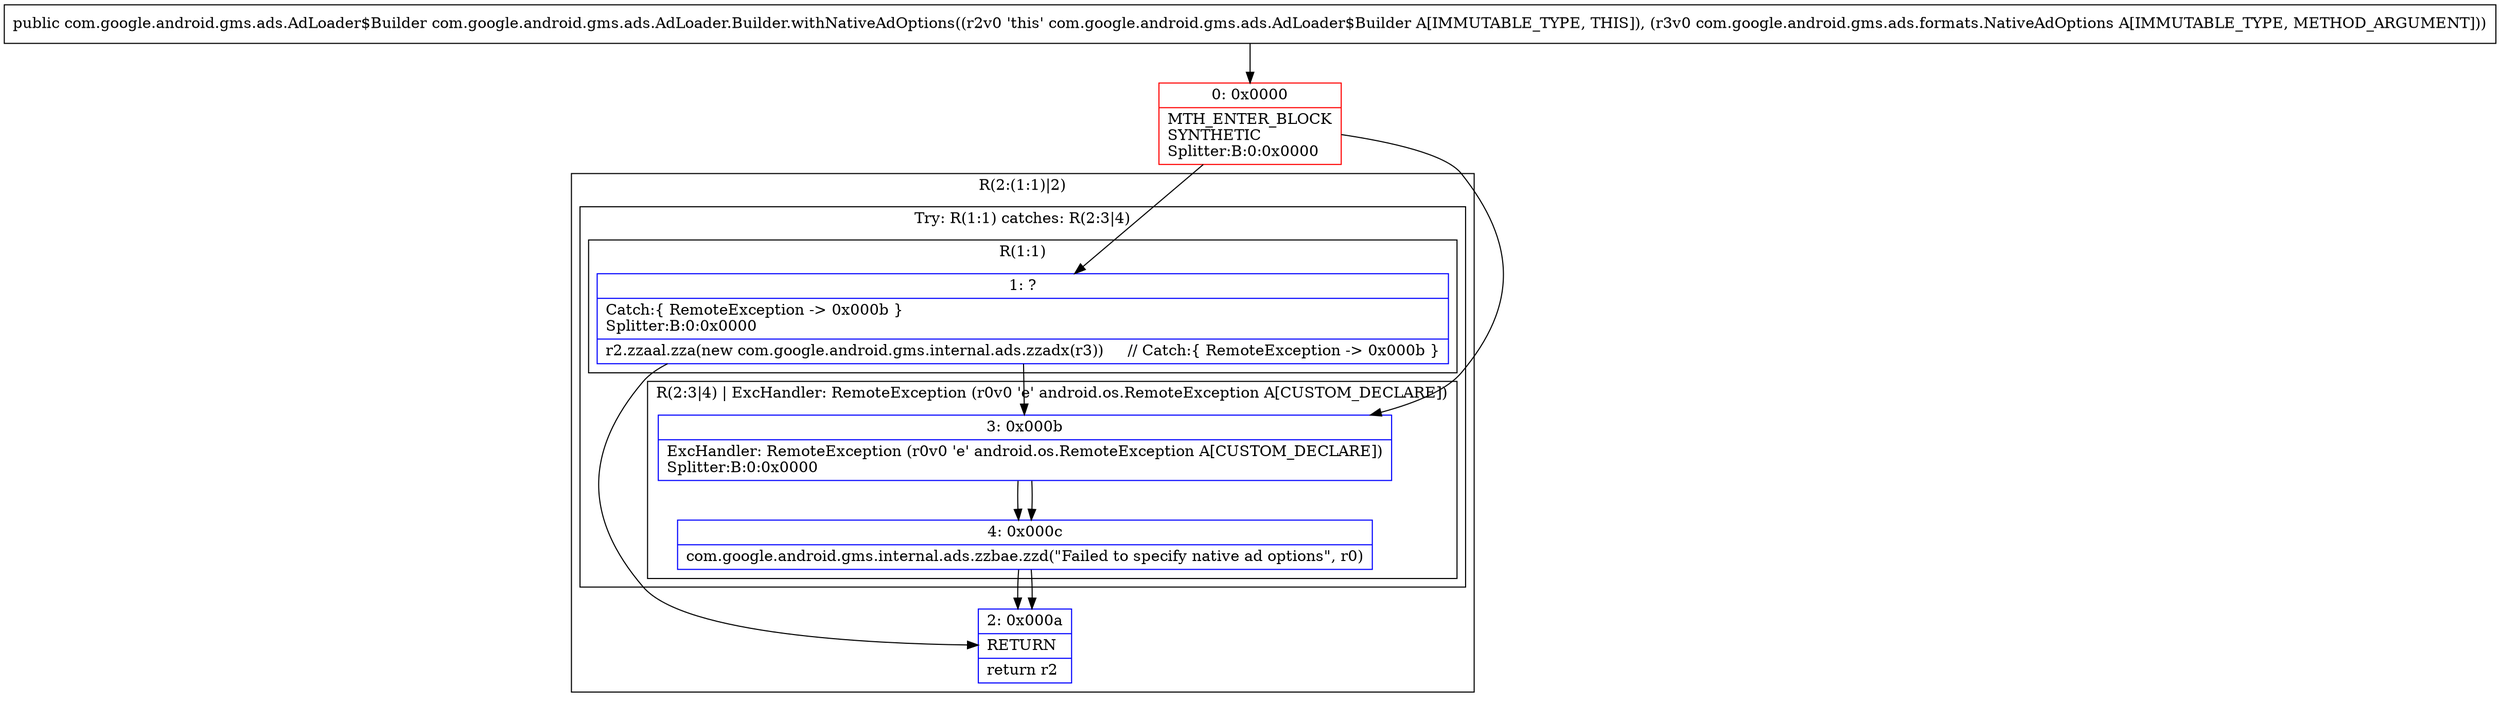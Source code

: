 digraph "CFG forcom.google.android.gms.ads.AdLoader.Builder.withNativeAdOptions(Lcom\/google\/android\/gms\/ads\/formats\/NativeAdOptions;)Lcom\/google\/android\/gms\/ads\/AdLoader$Builder;" {
subgraph cluster_Region_1758230207 {
label = "R(2:(1:1)|2)";
node [shape=record,color=blue];
subgraph cluster_TryCatchRegion_925647522 {
label = "Try: R(1:1) catches: R(2:3|4)";
node [shape=record,color=blue];
subgraph cluster_Region_1367203891 {
label = "R(1:1)";
node [shape=record,color=blue];
Node_1 [shape=record,label="{1\:\ ?|Catch:\{ RemoteException \-\> 0x000b \}\lSplitter:B:0:0x0000\l|r2.zzaal.zza(new com.google.android.gms.internal.ads.zzadx(r3))     \/\/ Catch:\{ RemoteException \-\> 0x000b \}\l}"];
}
subgraph cluster_Region_1399122304 {
label = "R(2:3|4) | ExcHandler: RemoteException (r0v0 'e' android.os.RemoteException A[CUSTOM_DECLARE])\l";
node [shape=record,color=blue];
Node_3 [shape=record,label="{3\:\ 0x000b|ExcHandler: RemoteException (r0v0 'e' android.os.RemoteException A[CUSTOM_DECLARE])\lSplitter:B:0:0x0000\l}"];
Node_4 [shape=record,label="{4\:\ 0x000c|com.google.android.gms.internal.ads.zzbae.zzd(\"Failed to specify native ad options\", r0)\l}"];
}
}
Node_2 [shape=record,label="{2\:\ 0x000a|RETURN\l|return r2\l}"];
}
subgraph cluster_Region_1399122304 {
label = "R(2:3|4) | ExcHandler: RemoteException (r0v0 'e' android.os.RemoteException A[CUSTOM_DECLARE])\l";
node [shape=record,color=blue];
Node_3 [shape=record,label="{3\:\ 0x000b|ExcHandler: RemoteException (r0v0 'e' android.os.RemoteException A[CUSTOM_DECLARE])\lSplitter:B:0:0x0000\l}"];
Node_4 [shape=record,label="{4\:\ 0x000c|com.google.android.gms.internal.ads.zzbae.zzd(\"Failed to specify native ad options\", r0)\l}"];
}
Node_0 [shape=record,color=red,label="{0\:\ 0x0000|MTH_ENTER_BLOCK\lSYNTHETIC\lSplitter:B:0:0x0000\l}"];
MethodNode[shape=record,label="{public com.google.android.gms.ads.AdLoader$Builder com.google.android.gms.ads.AdLoader.Builder.withNativeAdOptions((r2v0 'this' com.google.android.gms.ads.AdLoader$Builder A[IMMUTABLE_TYPE, THIS]), (r3v0 com.google.android.gms.ads.formats.NativeAdOptions A[IMMUTABLE_TYPE, METHOD_ARGUMENT])) }"];
MethodNode -> Node_0;
Node_1 -> Node_2;
Node_1 -> Node_3;
Node_3 -> Node_4;
Node_4 -> Node_2;
Node_3 -> Node_4;
Node_4 -> Node_2;
Node_0 -> Node_1;
Node_0 -> Node_3;
}

